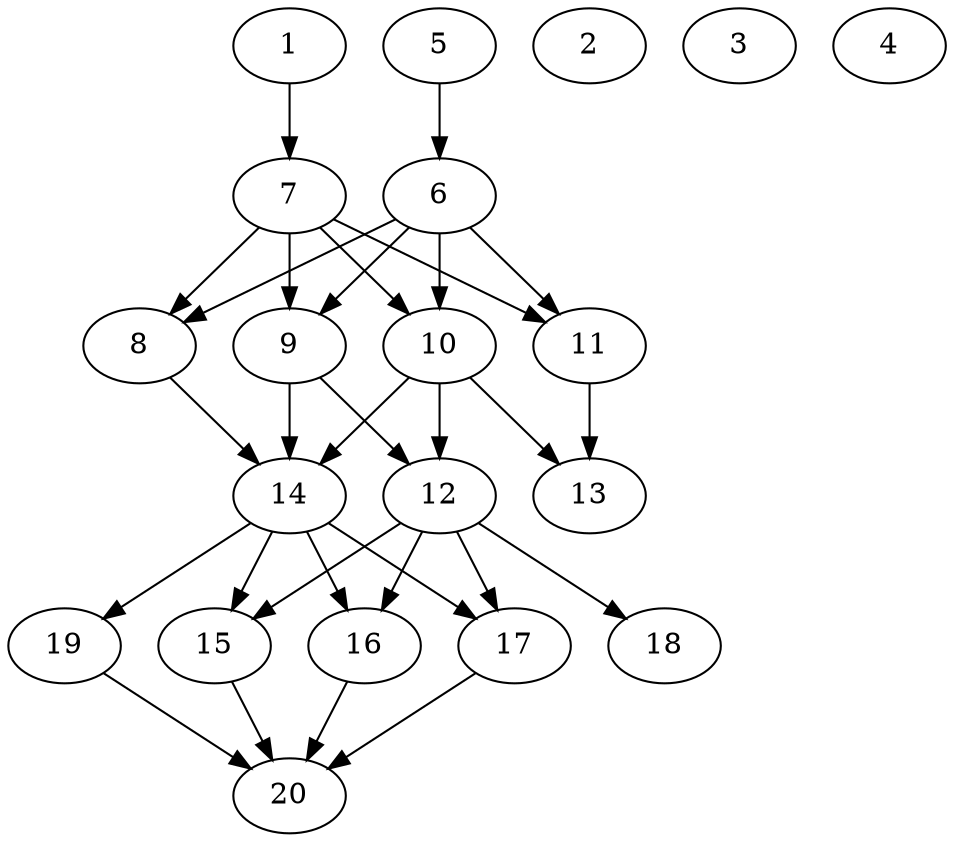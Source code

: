 // DAG automatically generated by daggen at Tue Jul 23 14:31:37 2019
// ./daggen --dot -n 20 --ccr 0.3 --fat 0.5 --regular 0.5 --density 0.8 --mindata 5242880 --maxdata 52428800 
digraph G {
  1 [size="24067413", alpha="0.09", expect_size="7220224"] 
  1 -> 7 [size ="7220224"]
  2 [size="89081173", alpha="0.17", expect_size="26724352"] 
  3 [size="53514240", alpha="0.02", expect_size="16054272"] 
  4 [size="51042987", alpha="0.06", expect_size="15312896"] 
  5 [size="109919573", alpha="0.06", expect_size="32975872"] 
  5 -> 6 [size ="32975872"]
  6 [size="37990400", alpha="0.18", expect_size="11397120"] 
  6 -> 8 [size ="11397120"]
  6 -> 9 [size ="11397120"]
  6 -> 10 [size ="11397120"]
  6 -> 11 [size ="11397120"]
  7 [size="42881707", alpha="0.16", expect_size="12864512"] 
  7 -> 8 [size ="12864512"]
  7 -> 9 [size ="12864512"]
  7 -> 10 [size ="12864512"]
  7 -> 11 [size ="12864512"]
  8 [size="43455147", alpha="0.04", expect_size="13036544"] 
  8 -> 14 [size ="13036544"]
  9 [size="49636693", alpha="0.04", expect_size="14891008"] 
  9 -> 12 [size ="14891008"]
  9 -> 14 [size ="14891008"]
  10 [size="164819627", alpha="0.19", expect_size="49445888"] 
  10 -> 12 [size ="49445888"]
  10 -> 13 [size ="49445888"]
  10 -> 14 [size ="49445888"]
  11 [size="107403947", alpha="0.04", expect_size="32221184"] 
  11 -> 13 [size ="32221184"]
  12 [size="22616747", alpha="0.00", expect_size="6785024"] 
  12 -> 15 [size ="6785024"]
  12 -> 16 [size ="6785024"]
  12 -> 17 [size ="6785024"]
  12 -> 18 [size ="6785024"]
  13 [size="157614080", alpha="0.16", expect_size="47284224"] 
  14 [size="171782827", alpha="0.18", expect_size="51534848"] 
  14 -> 15 [size ="51534848"]
  14 -> 16 [size ="51534848"]
  14 -> 17 [size ="51534848"]
  14 -> 19 [size ="51534848"]
  15 [size="60020053", alpha="0.03", expect_size="18006016"] 
  15 -> 20 [size ="18006016"]
  16 [size="110875307", alpha="0.16", expect_size="33262592"] 
  16 -> 20 [size ="33262592"]
  17 [size="94344533", alpha="0.07", expect_size="28303360"] 
  17 -> 20 [size ="28303360"]
  18 [size="64624640", alpha="0.09", expect_size="19387392"] 
  19 [size="94399147", alpha="0.07", expect_size="28319744"] 
  19 -> 20 [size ="28319744"]
  20 [size="126733653", alpha="0.15", expect_size="38020096"] 
}
